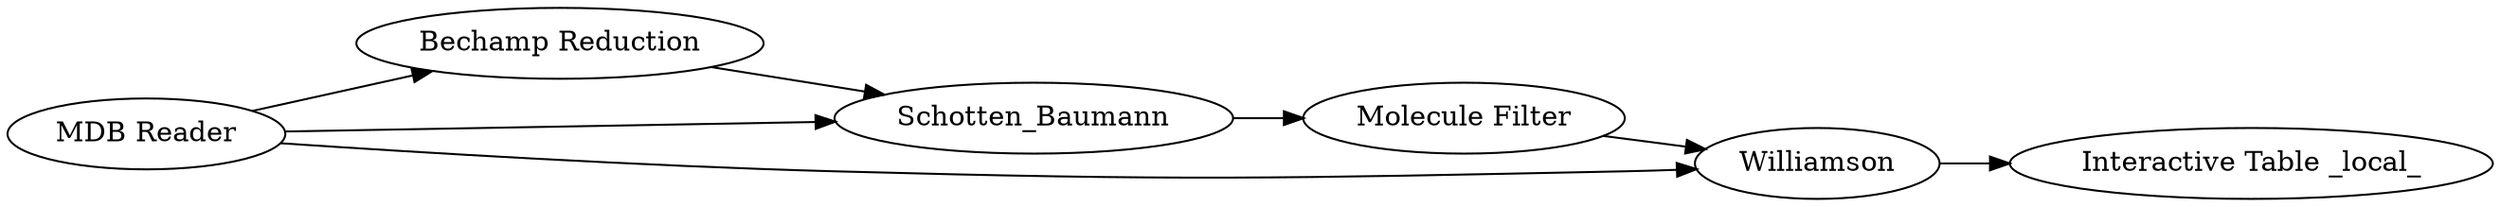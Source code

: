 digraph {
	2 [label="Bechamp Reduction"]
	3 [label=Schotten_Baumann]
	4 [label="Molecule Filter"]
	5 [label=Williamson]
	6 [label="Interactive Table _local_"]
	7 [label="MDB Reader"]
	2 -> 3
	3 -> 4
	4 -> 5
	5 -> 6
	7 -> 2
	7 -> 3
	7 -> 5
	rankdir=LR
}
